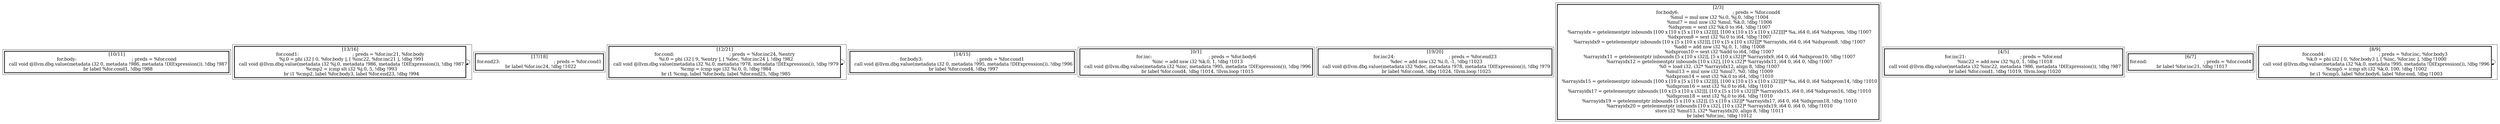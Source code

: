 
digraph G {





subgraph cluster10 {


node128 [penwidth=3.0,fontsize=20,shape=rectangle,label="[10/11]
for.body:                                         ; preds = %for.cond
  call void @llvm.dbg.value(metadata i32 0, metadata !986, metadata !DIExpression()), !dbg !987
  br label %for.cond1, !dbg !988
" ]



}

subgraph cluster9 {


node127 [penwidth=3.0,fontsize=20,shape=rectangle,label="[13/16]
for.cond1:                                        ; preds = %for.inc21, %for.body
  %j.0 = phi i32 [ 0, %for.body ], [ %inc22, %for.inc21 ], !dbg !991
  call void @llvm.dbg.value(metadata i32 %j.0, metadata !986, metadata !DIExpression()), !dbg !987
  %cmp2 = icmp slt i32 %j.0, 5, !dbg !993
  br i1 %cmp2, label %for.body3, label %for.end23, !dbg !994
" ]

node127->node127 [ ]


}

subgraph cluster8 {


node126 [penwidth=3.0,fontsize=20,shape=rectangle,label="[17/18]
for.end23:                                        ; preds = %for.cond1
  br label %for.inc24, !dbg !1022
" ]



}

subgraph cluster7 {


node125 [penwidth=3.0,fontsize=20,shape=rectangle,label="[12/21]
for.cond:                                         ; preds = %for.inc24, %entry
  %i.0 = phi i32 [ 9, %entry ], [ %dec, %for.inc24 ], !dbg !982
  call void @llvm.dbg.value(metadata i32 %i.0, metadata !978, metadata !DIExpression()), !dbg !979
  %cmp = icmp sge i32 %i.0, 0, !dbg !984
  br i1 %cmp, label %for.body, label %for.end25, !dbg !985
" ]

node125->node125 [ ]


}

subgraph cluster6 {


node124 [penwidth=3.0,fontsize=20,shape=rectangle,label="[14/15]
for.body3:                                        ; preds = %for.cond1
  call void @llvm.dbg.value(metadata i32 0, metadata !995, metadata !DIExpression()), !dbg !996
  br label %for.cond4, !dbg !997
" ]



}

subgraph cluster0 {


node118 [penwidth=3.0,fontsize=20,shape=rectangle,label="[0/1]
for.inc:                                          ; preds = %for.body6
  %inc = add nsw i32 %k.0, 1, !dbg !1013
  call void @llvm.dbg.value(metadata i32 %inc, metadata !995, metadata !DIExpression()), !dbg !996
  br label %for.cond4, !dbg !1014, !llvm.loop !1015
" ]



}

subgraph cluster5 {


node123 [penwidth=3.0,fontsize=20,shape=rectangle,label="[19/20]
for.inc24:                                        ; preds = %for.end23
  %dec = add nsw i32 %i.0, -1, !dbg !1023
  call void @llvm.dbg.value(metadata i32 %dec, metadata !978, metadata !DIExpression()), !dbg !979
  br label %for.cond, !dbg !1024, !llvm.loop !1025
" ]



}

subgraph cluster1 {


node119 [penwidth=3.0,fontsize=20,shape=rectangle,label="[2/3]
for.body6:                                        ; preds = %for.cond4
  %mul = mul nsw i32 %i.0, %j.0, !dbg !1004
  %mul7 = mul nsw i32 %mul, %k.0, !dbg !1006
  %idxprom = sext i32 %k.0 to i64, !dbg !1007
  %arrayidx = getelementptr inbounds [100 x [10 x [5 x [10 x i32]]]], [100 x [10 x [5 x [10 x i32]]]]* %a, i64 0, i64 %idxprom, !dbg !1007
  %idxprom8 = sext i32 %i.0 to i64, !dbg !1007
  %arrayidx9 = getelementptr inbounds [10 x [5 x [10 x i32]]], [10 x [5 x [10 x i32]]]* %arrayidx, i64 0, i64 %idxprom8, !dbg !1007
  %add = add nsw i32 %j.0, 1, !dbg !1008
  %idxprom10 = sext i32 %add to i64, !dbg !1007
  %arrayidx11 = getelementptr inbounds [5 x [10 x i32]], [5 x [10 x i32]]* %arrayidx9, i64 0, i64 %idxprom10, !dbg !1007
  %arrayidx12 = getelementptr inbounds [10 x i32], [10 x i32]* %arrayidx11, i64 0, i64 0, !dbg !1007
  %0 = load i32, i32* %arrayidx12, align 8, !dbg !1007
  %mul13 = mul nsw i32 %mul7, %0, !dbg !1009
  %idxprom14 = sext i32 %k.0 to i64, !dbg !1010
  %arrayidx15 = getelementptr inbounds [100 x [10 x [5 x [10 x i32]]]], [100 x [10 x [5 x [10 x i32]]]]* %a, i64 0, i64 %idxprom14, !dbg !1010
  %idxprom16 = sext i32 %i.0 to i64, !dbg !1010
  %arrayidx17 = getelementptr inbounds [10 x [5 x [10 x i32]]], [10 x [5 x [10 x i32]]]* %arrayidx15, i64 0, i64 %idxprom16, !dbg !1010
  %idxprom18 = sext i32 %j.0 to i64, !dbg !1010
  %arrayidx19 = getelementptr inbounds [5 x [10 x i32]], [5 x [10 x i32]]* %arrayidx17, i64 0, i64 %idxprom18, !dbg !1010
  %arrayidx20 = getelementptr inbounds [10 x i32], [10 x i32]* %arrayidx19, i64 0, i64 0, !dbg !1010
  store i32 %mul13, i32* %arrayidx20, align 8, !dbg !1011
  br label %for.inc, !dbg !1012
" ]



}

subgraph cluster2 {


node120 [penwidth=3.0,fontsize=20,shape=rectangle,label="[4/5]
for.inc21:                                        ; preds = %for.end
  %inc22 = add nsw i32 %j.0, 1, !dbg !1018
  call void @llvm.dbg.value(metadata i32 %inc22, metadata !986, metadata !DIExpression()), !dbg !987
  br label %for.cond1, !dbg !1019, !llvm.loop !1020
" ]



}

subgraph cluster3 {


node121 [penwidth=3.0,fontsize=20,shape=rectangle,label="[6/7]
for.end:                                          ; preds = %for.cond4
  br label %for.inc21, !dbg !1017
" ]



}

subgraph cluster4 {


node122 [penwidth=3.0,fontsize=20,shape=rectangle,label="[8/9]
for.cond4:                                        ; preds = %for.inc, %for.body3
  %k.0 = phi i32 [ 0, %for.body3 ], [ %inc, %for.inc ], !dbg !1000
  call void @llvm.dbg.value(metadata i32 %k.0, metadata !995, metadata !DIExpression()), !dbg !996
  %cmp5 = icmp slt i32 %k.0, 100, !dbg !1002
  br i1 %cmp5, label %for.body6, label %for.end, !dbg !1003
" ]

node122->node122 [ ]


}

}
